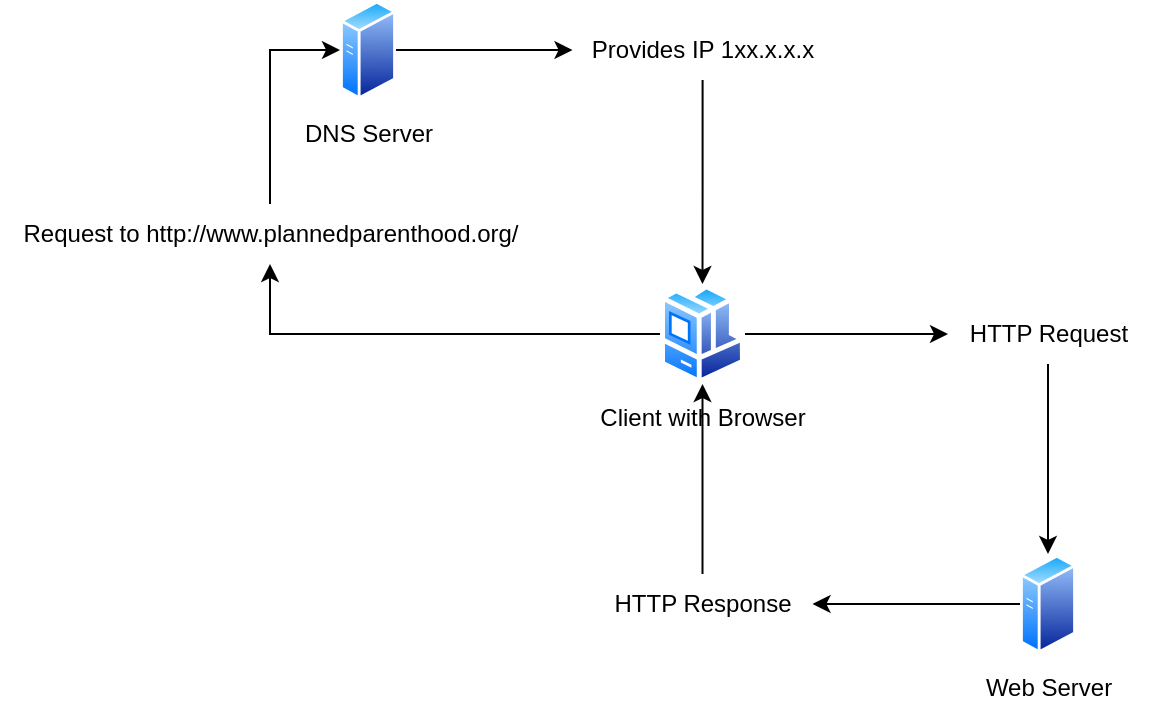 <mxfile version="24.7.6">
  <diagram name="Page-1" id="c37626ed-c26b-45fb-9056-f9ebc6bb27b6">
    <mxGraphModel dx="2493" dy="806" grid="1" gridSize="10" guides="1" tooltips="1" connect="1" arrows="1" fold="1" page="1" pageScale="1" pageWidth="1100" pageHeight="850" background="none" math="0" shadow="0">
      <root>
        <mxCell id="0" />
        <mxCell id="1" parent="0" />
        <mxCell id="vxOnuUyer-YmxFZOIa29-16" style="edgeStyle=orthogonalEdgeStyle;rounded=0;orthogonalLoop=1;jettySize=auto;html=1;" edge="1" parent="1" source="vxOnuUyer-YmxFZOIa29-3" target="vxOnuUyer-YmxFZOIa29-11">
          <mxGeometry relative="1" as="geometry" />
        </mxCell>
        <mxCell id="vxOnuUyer-YmxFZOIa29-24" style="edgeStyle=orthogonalEdgeStyle;rounded=0;orthogonalLoop=1;jettySize=auto;html=1;" edge="1" parent="1" source="vxOnuUyer-YmxFZOIa29-3" target="vxOnuUyer-YmxFZOIa29-22">
          <mxGeometry relative="1" as="geometry" />
        </mxCell>
        <mxCell id="vxOnuUyer-YmxFZOIa29-3" value="Client with Browser" style="image;aspect=fixed;perimeter=ellipsePerimeter;html=1;align=center;shadow=0;dashed=0;spacingTop=3;image=img/lib/active_directory/workstation_client.svg;" vertex="1" parent="1">
          <mxGeometry x="260" y="280" width="42.5" height="50" as="geometry" />
        </mxCell>
        <mxCell id="vxOnuUyer-YmxFZOIa29-26" style="edgeStyle=orthogonalEdgeStyle;rounded=0;orthogonalLoop=1;jettySize=auto;html=1;" edge="1" parent="1" source="vxOnuUyer-YmxFZOIa29-5" target="vxOnuUyer-YmxFZOIa29-23">
          <mxGeometry relative="1" as="geometry" />
        </mxCell>
        <mxCell id="vxOnuUyer-YmxFZOIa29-5" value="Web Server" style="image;aspect=fixed;perimeter=ellipsePerimeter;html=1;align=center;shadow=0;dashed=0;spacingTop=3;image=img/lib/active_directory/generic_server.svg;" vertex="1" parent="1">
          <mxGeometry x="440" y="415" width="28.0" height="50" as="geometry" />
        </mxCell>
        <mxCell id="vxOnuUyer-YmxFZOIa29-19" style="edgeStyle=orthogonalEdgeStyle;rounded=0;orthogonalLoop=1;jettySize=auto;html=1;" edge="1" parent="1" source="vxOnuUyer-YmxFZOIa29-6" target="vxOnuUyer-YmxFZOIa29-18">
          <mxGeometry relative="1" as="geometry" />
        </mxCell>
        <mxCell id="vxOnuUyer-YmxFZOIa29-6" value="DNS Server" style="image;aspect=fixed;perimeter=ellipsePerimeter;html=1;align=center;shadow=0;dashed=0;spacingTop=3;image=img/lib/active_directory/generic_server.svg;" vertex="1" parent="1">
          <mxGeometry x="100" y="138" width="28.0" height="50" as="geometry" />
        </mxCell>
        <mxCell id="vxOnuUyer-YmxFZOIa29-14" style="edgeStyle=orthogonalEdgeStyle;rounded=0;orthogonalLoop=1;jettySize=auto;html=1;entryX=0;entryY=0.5;entryDx=0;entryDy=0;" edge="1" parent="1" source="vxOnuUyer-YmxFZOIa29-11" target="vxOnuUyer-YmxFZOIa29-6">
          <mxGeometry relative="1" as="geometry" />
        </mxCell>
        <mxCell id="vxOnuUyer-YmxFZOIa29-11" value="Request to&amp;nbsp;http://www.plannedparenthood.org/" style="text;html=1;align=center;verticalAlign=middle;resizable=0;points=[];autosize=1;strokeColor=none;fillColor=none;" vertex="1" parent="1">
          <mxGeometry x="-70" y="240" width="270" height="30" as="geometry" />
        </mxCell>
        <mxCell id="vxOnuUyer-YmxFZOIa29-20" style="edgeStyle=orthogonalEdgeStyle;rounded=0;orthogonalLoop=1;jettySize=auto;html=1;" edge="1" parent="1" source="vxOnuUyer-YmxFZOIa29-18" target="vxOnuUyer-YmxFZOIa29-3">
          <mxGeometry relative="1" as="geometry" />
        </mxCell>
        <mxCell id="vxOnuUyer-YmxFZOIa29-18" value="Provides IP 1xx.x.x&lt;span style=&quot;background-color: initial;&quot;&gt;.x&lt;/span&gt;" style="text;html=1;align=center;verticalAlign=middle;resizable=0;points=[];autosize=1;strokeColor=none;fillColor=none;" vertex="1" parent="1">
          <mxGeometry x="216.25" y="148" width="130" height="30" as="geometry" />
        </mxCell>
        <mxCell id="vxOnuUyer-YmxFZOIa29-25" style="edgeStyle=orthogonalEdgeStyle;rounded=0;orthogonalLoop=1;jettySize=auto;html=1;" edge="1" parent="1" source="vxOnuUyer-YmxFZOIa29-22" target="vxOnuUyer-YmxFZOIa29-5">
          <mxGeometry relative="1" as="geometry" />
        </mxCell>
        <mxCell id="vxOnuUyer-YmxFZOIa29-22" value="HTTP Request" style="text;html=1;align=center;verticalAlign=middle;resizable=0;points=[];autosize=1;strokeColor=none;fillColor=none;" vertex="1" parent="1">
          <mxGeometry x="404" y="290" width="100" height="30" as="geometry" />
        </mxCell>
        <mxCell id="vxOnuUyer-YmxFZOIa29-27" style="edgeStyle=orthogonalEdgeStyle;rounded=0;orthogonalLoop=1;jettySize=auto;html=1;entryX=0.5;entryY=1;entryDx=0;entryDy=0;" edge="1" parent="1" source="vxOnuUyer-YmxFZOIa29-23" target="vxOnuUyer-YmxFZOIa29-3">
          <mxGeometry relative="1" as="geometry" />
        </mxCell>
        <mxCell id="vxOnuUyer-YmxFZOIa29-23" value="HTTP Response" style="text;html=1;align=center;verticalAlign=middle;resizable=0;points=[];autosize=1;strokeColor=none;fillColor=none;" vertex="1" parent="1">
          <mxGeometry x="226.25" y="425" width="110" height="30" as="geometry" />
        </mxCell>
      </root>
    </mxGraphModel>
  </diagram>
</mxfile>
